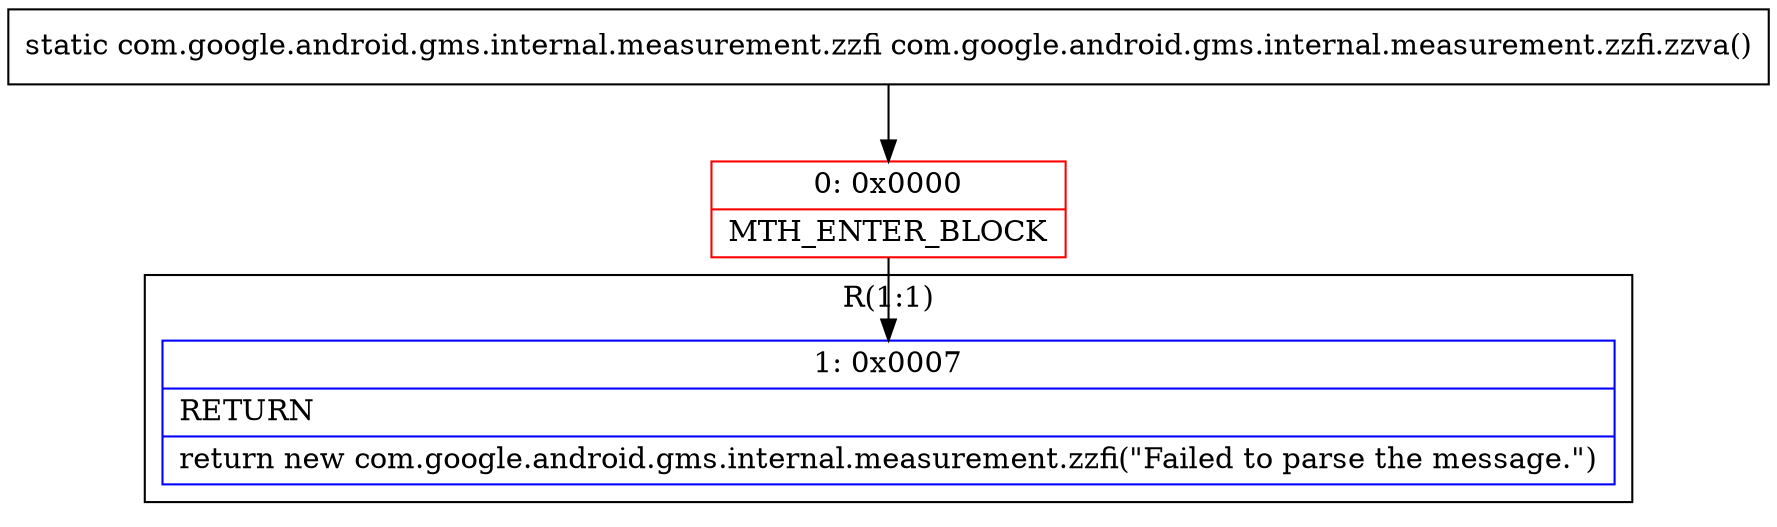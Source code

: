 digraph "CFG forcom.google.android.gms.internal.measurement.zzfi.zzva()Lcom\/google\/android\/gms\/internal\/measurement\/zzfi;" {
subgraph cluster_Region_2012205926 {
label = "R(1:1)";
node [shape=record,color=blue];
Node_1 [shape=record,label="{1\:\ 0x0007|RETURN\l|return new com.google.android.gms.internal.measurement.zzfi(\"Failed to parse the message.\")\l}"];
}
Node_0 [shape=record,color=red,label="{0\:\ 0x0000|MTH_ENTER_BLOCK\l}"];
MethodNode[shape=record,label="{static com.google.android.gms.internal.measurement.zzfi com.google.android.gms.internal.measurement.zzfi.zzva() }"];
MethodNode -> Node_0;
Node_0 -> Node_1;
}

